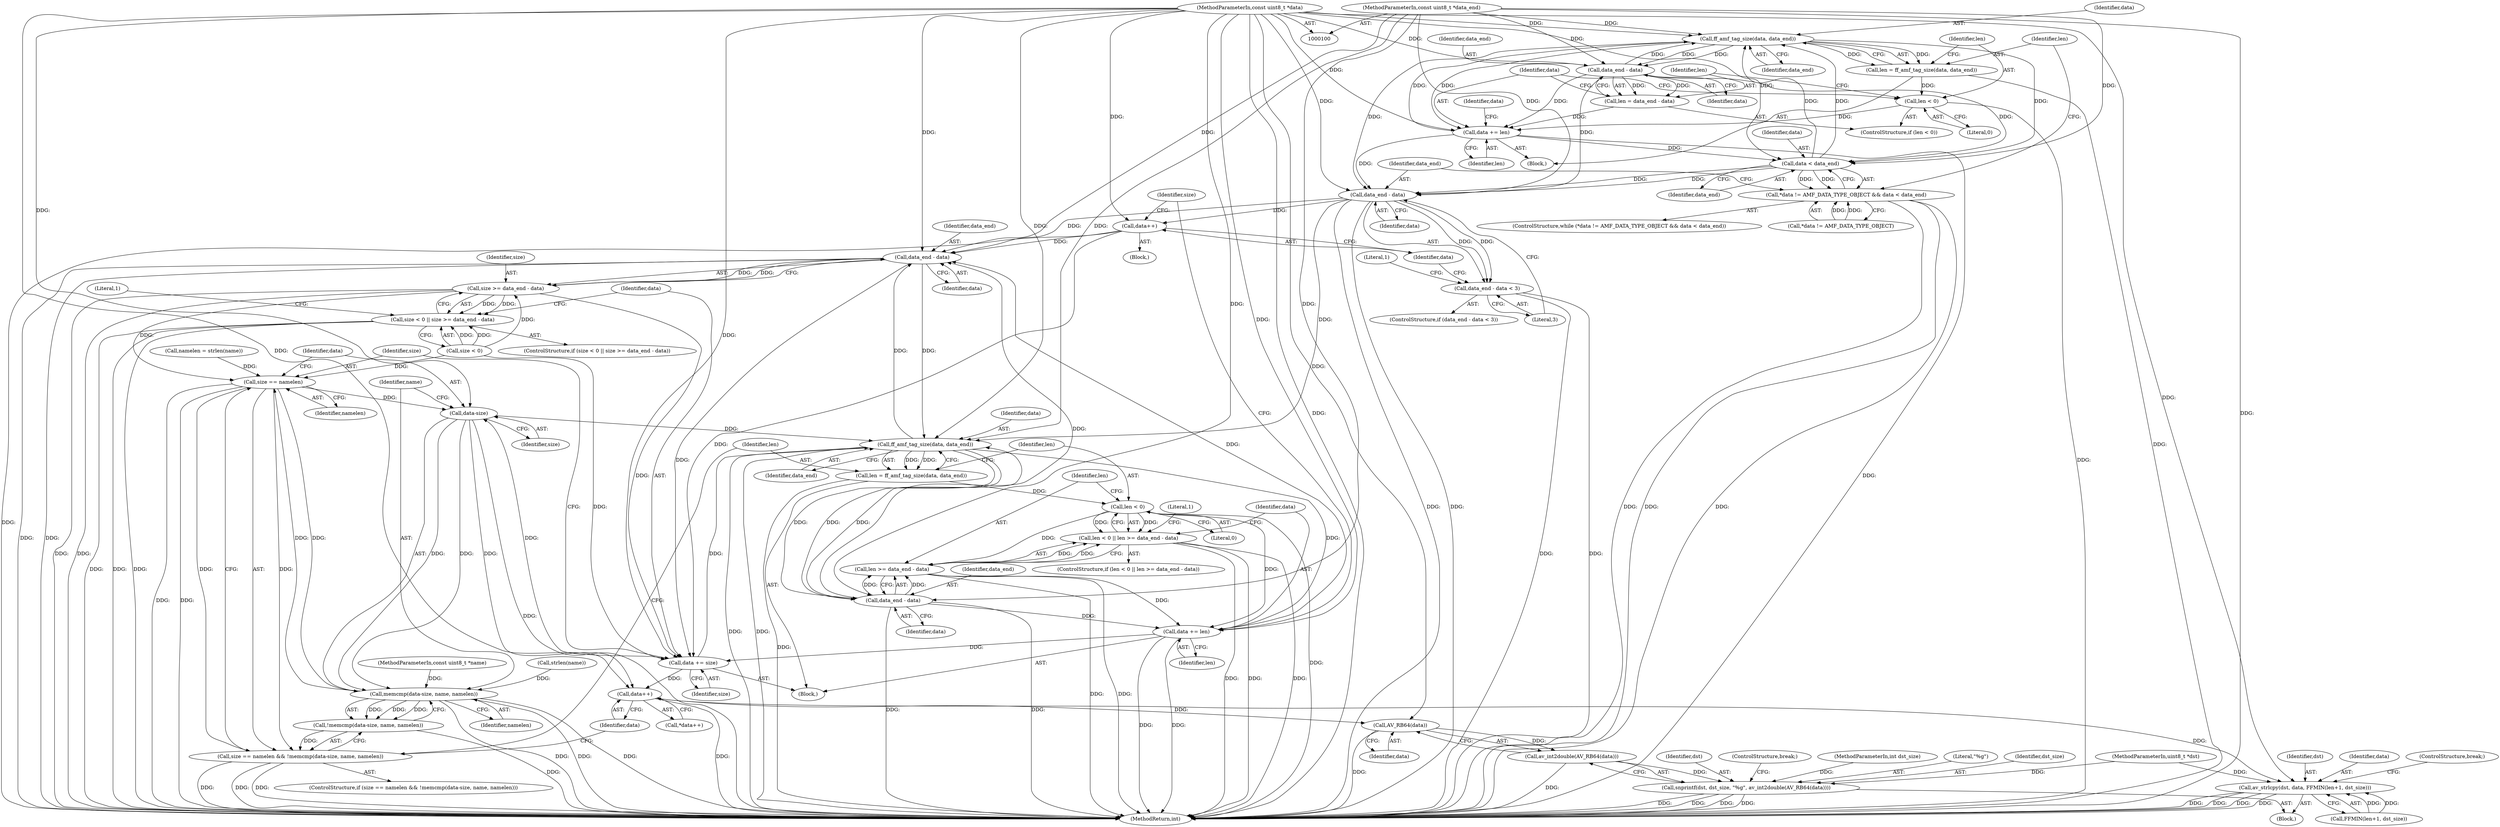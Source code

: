 digraph "1_FFmpeg_ffcc82219cef0928bed2d558b19ef6ea35634130@pointer" {
"1000125" [label="(Call,ff_amf_tag_size(data, data_end))"];
"1000137" [label="(Call,data += len)"];
"1000129" [label="(Call,len < 0)"];
"1000123" [label="(Call,len = ff_amf_tag_size(data, data_end))"];
"1000125" [label="(Call,ff_amf_tag_size(data, data_end))"];
"1000119" [label="(Call,data < data_end)"];
"1000101" [label="(MethodParameterIn,const uint8_t *data)"];
"1000134" [label="(Call,data_end - data)"];
"1000102" [label="(MethodParameterIn,const uint8_t *data_end)"];
"1000132" [label="(Call,len = data_end - data)"];
"1000114" [label="(Call,*data != AMF_DATA_TYPE_OBJECT && data < data_end)"];
"1000142" [label="(Call,data_end - data)"];
"1000141" [label="(Call,data_end - data < 3)"];
"1000149" [label="(Call,data++)"];
"1000170" [label="(Call,data_end - data)"];
"1000168" [label="(Call,size >= data_end - data)"];
"1000164" [label="(Call,size < 0 || size >= data_end - data)"];
"1000176" [label="(Call,data += size)"];
"1000186" [label="(Call,data-size)"];
"1000185" [label="(Call,memcmp(data-size, name, namelen))"];
"1000181" [label="(Call,size == namelen)"];
"1000180" [label="(Call,size == namelen && !memcmp(data-size, name, namelen))"];
"1000184" [label="(Call,!memcmp(data-size, name, namelen))"];
"1000194" [label="(Call,data++)"];
"1000203" [label="(Call,AV_RB64(data))"];
"1000202" [label="(Call,av_int2double(AV_RB64(data)))"];
"1000198" [label="(Call,snprintf(dst, dst_size, \"%g\", av_int2double(AV_RB64(data))))"];
"1000223" [label="(Call,av_strlcpy(dst, data, FFMIN(len+1, dst_size)))"];
"1000240" [label="(Call,ff_amf_tag_size(data, data_end))"];
"1000238" [label="(Call,len = ff_amf_tag_size(data, data_end))"];
"1000245" [label="(Call,len < 0)"];
"1000244" [label="(Call,len < 0 || len >= data_end - data)"];
"1000248" [label="(Call,len >= data_end - data)"];
"1000256" [label="(Call,data += len)"];
"1000250" [label="(Call,data_end - data)"];
"1000204" [label="(Identifier,data)"];
"1000170" [label="(Call,data_end - data)"];
"1000257" [label="(Identifier,data)"];
"1000149" [label="(Call,data++)"];
"1000180" [label="(Call,size == namelen && !memcmp(data-size, name, namelen))"];
"1000194" [label="(Call,data++)"];
"1000255" [label="(Literal,1)"];
"1000198" [label="(Call,snprintf(dst, dst_size, \"%g\", av_int2double(AV_RB64(data))))"];
"1000176" [label="(Call,data += size)"];
"1000144" [label="(Identifier,data)"];
"1000150" [label="(Identifier,data)"];
"1000145" [label="(Literal,3)"];
"1000248" [label="(Call,len >= data_end - data)"];
"1000181" [label="(Call,size == namelen)"];
"1000190" [label="(Identifier,namelen)"];
"1000126" [label="(Identifier,data)"];
"1000119" [label="(Call,data < data_end)"];
"1000256" [label="(Call,data += len)"];
"1000121" [label="(Identifier,data_end)"];
"1000132" [label="(Call,len = data_end - data)"];
"1000139" [label="(Identifier,len)"];
"1000102" [label="(MethodParameterIn,const uint8_t *data_end)"];
"1000133" [label="(Identifier,len)"];
"1000137" [label="(Call,data += len)"];
"1000238" [label="(Call,len = ff_amf_tag_size(data, data_end))"];
"1000165" [label="(Call,size < 0)"];
"1000239" [label="(Identifier,len)"];
"1000183" [label="(Identifier,namelen)"];
"1000141" [label="(Call,data_end - data < 3)"];
"1000244" [label="(Call,len < 0 || len >= data_end - data)"];
"1000258" [label="(Identifier,len)"];
"1000202" [label="(Call,av_int2double(AV_RB64(data)))"];
"1000251" [label="(Identifier,data_end)"];
"1000193" [label="(Call,*data++)"];
"1000177" [label="(Identifier,data)"];
"1000127" [label="(Identifier,data_end)"];
"1000224" [label="(Identifier,dst)"];
"1000188" [label="(Identifier,size)"];
"1000124" [label="(Identifier,len)"];
"1000199" [label="(Identifier,dst)"];
"1000226" [label="(Call,FFMIN(len+1, dst_size))"];
"1000185" [label="(Call,memcmp(data-size, name, namelen))"];
"1000120" [label="(Identifier,data)"];
"1000242" [label="(Identifier,data_end)"];
"1000171" [label="(Identifier,data_end)"];
"1000243" [label="(ControlStructure,if (len < 0 || len >= data_end - data))"];
"1000101" [label="(MethodParameterIn,const uint8_t *data)"];
"1000175" [label="(Literal,1)"];
"1000247" [label="(Literal,0)"];
"1000249" [label="(Identifier,len)"];
"1000246" [label="(Identifier,len)"];
"1000196" [label="(Block,)"];
"1000225" [label="(Identifier,data)"];
"1000125" [label="(Call,ff_amf_tag_size(data, data_end))"];
"1000195" [label="(Identifier,data)"];
"1000182" [label="(Identifier,size)"];
"1000223" [label="(Call,av_strlcpy(dst, data, FFMIN(len+1, dst_size)))"];
"1000122" [label="(Block,)"];
"1000179" [label="(ControlStructure,if (size == namelen && !memcmp(data-size, name, namelen)))"];
"1000250" [label="(Call,data_end - data)"];
"1000189" [label="(Identifier,name)"];
"1000241" [label="(Identifier,data)"];
"1000205" [label="(ControlStructure,break;)"];
"1000240" [label="(Call,ff_amf_tag_size(data, data_end))"];
"1000129" [label="(Call,len < 0)"];
"1000110" [label="(Call,strlen(name))"];
"1000187" [label="(Identifier,data)"];
"1000148" [label="(Literal,1)"];
"1000184" [label="(Call,!memcmp(data-size, name, namelen))"];
"1000113" [label="(ControlStructure,while (*data != AMF_DATA_TYPE_OBJECT && data < data_end))"];
"1000231" [label="(ControlStructure,break;)"];
"1000117" [label="(Identifier,data)"];
"1000142" [label="(Call,data_end - data)"];
"1000169" [label="(Identifier,size)"];
"1000115" [label="(Call,*data != AMF_DATA_TYPE_OBJECT)"];
"1000143" [label="(Identifier,data_end)"];
"1000128" [label="(ControlStructure,if (len < 0))"];
"1000186" [label="(Call,data-size)"];
"1000105" [label="(MethodParameterIn,int dst_size)"];
"1000135" [label="(Identifier,data_end)"];
"1000164" [label="(Call,size < 0 || size >= data_end - data)"];
"1000138" [label="(Identifier,data)"];
"1000104" [label="(MethodParameterIn,uint8_t *dst)"];
"1000155" [label="(Identifier,size)"];
"1000203" [label="(Call,AV_RB64(data))"];
"1000262" [label="(MethodReturn,int)"];
"1000163" [label="(ControlStructure,if (size < 0 || size >= data_end - data))"];
"1000201" [label="(Literal,\"%g\")"];
"1000245" [label="(Call,len < 0)"];
"1000123" [label="(Call,len = ff_amf_tag_size(data, data_end))"];
"1000136" [label="(Identifier,data)"];
"1000114" [label="(Call,*data != AMF_DATA_TYPE_OBJECT && data < data_end)"];
"1000200" [label="(Identifier,dst_size)"];
"1000152" [label="(Block,)"];
"1000106" [label="(Block,)"];
"1000103" [label="(MethodParameterIn,const uint8_t *name)"];
"1000178" [label="(Identifier,size)"];
"1000252" [label="(Identifier,data)"];
"1000130" [label="(Identifier,len)"];
"1000108" [label="(Call,namelen = strlen(name))"];
"1000140" [label="(ControlStructure,if (data_end - data < 3))"];
"1000134" [label="(Call,data_end - data)"];
"1000168" [label="(Call,size >= data_end - data)"];
"1000172" [label="(Identifier,data)"];
"1000131" [label="(Literal,0)"];
"1000125" -> "1000123"  [label="AST: "];
"1000125" -> "1000127"  [label="CFG: "];
"1000126" -> "1000125"  [label="AST: "];
"1000127" -> "1000125"  [label="AST: "];
"1000123" -> "1000125"  [label="CFG: "];
"1000125" -> "1000119"  [label="DDG: "];
"1000125" -> "1000123"  [label="DDG: "];
"1000125" -> "1000123"  [label="DDG: "];
"1000137" -> "1000125"  [label="DDG: "];
"1000119" -> "1000125"  [label="DDG: "];
"1000119" -> "1000125"  [label="DDG: "];
"1000101" -> "1000125"  [label="DDG: "];
"1000134" -> "1000125"  [label="DDG: "];
"1000102" -> "1000125"  [label="DDG: "];
"1000125" -> "1000134"  [label="DDG: "];
"1000125" -> "1000134"  [label="DDG: "];
"1000125" -> "1000137"  [label="DDG: "];
"1000125" -> "1000142"  [label="DDG: "];
"1000137" -> "1000122"  [label="AST: "];
"1000137" -> "1000139"  [label="CFG: "];
"1000138" -> "1000137"  [label="AST: "];
"1000139" -> "1000137"  [label="AST: "];
"1000117" -> "1000137"  [label="CFG: "];
"1000137" -> "1000262"  [label="DDG: "];
"1000137" -> "1000119"  [label="DDG: "];
"1000129" -> "1000137"  [label="DDG: "];
"1000132" -> "1000137"  [label="DDG: "];
"1000134" -> "1000137"  [label="DDG: "];
"1000101" -> "1000137"  [label="DDG: "];
"1000137" -> "1000142"  [label="DDG: "];
"1000129" -> "1000128"  [label="AST: "];
"1000129" -> "1000131"  [label="CFG: "];
"1000130" -> "1000129"  [label="AST: "];
"1000131" -> "1000129"  [label="AST: "];
"1000133" -> "1000129"  [label="CFG: "];
"1000138" -> "1000129"  [label="CFG: "];
"1000129" -> "1000262"  [label="DDG: "];
"1000123" -> "1000129"  [label="DDG: "];
"1000123" -> "1000122"  [label="AST: "];
"1000124" -> "1000123"  [label="AST: "];
"1000130" -> "1000123"  [label="CFG: "];
"1000123" -> "1000262"  [label="DDG: "];
"1000119" -> "1000114"  [label="AST: "];
"1000119" -> "1000121"  [label="CFG: "];
"1000120" -> "1000119"  [label="AST: "];
"1000121" -> "1000119"  [label="AST: "];
"1000114" -> "1000119"  [label="CFG: "];
"1000119" -> "1000114"  [label="DDG: "];
"1000119" -> "1000114"  [label="DDG: "];
"1000101" -> "1000119"  [label="DDG: "];
"1000134" -> "1000119"  [label="DDG: "];
"1000102" -> "1000119"  [label="DDG: "];
"1000119" -> "1000142"  [label="DDG: "];
"1000119" -> "1000142"  [label="DDG: "];
"1000101" -> "1000100"  [label="AST: "];
"1000101" -> "1000262"  [label="DDG: "];
"1000101" -> "1000134"  [label="DDG: "];
"1000101" -> "1000142"  [label="DDG: "];
"1000101" -> "1000149"  [label="DDG: "];
"1000101" -> "1000170"  [label="DDG: "];
"1000101" -> "1000176"  [label="DDG: "];
"1000101" -> "1000186"  [label="DDG: "];
"1000101" -> "1000194"  [label="DDG: "];
"1000101" -> "1000203"  [label="DDG: "];
"1000101" -> "1000223"  [label="DDG: "];
"1000101" -> "1000240"  [label="DDG: "];
"1000101" -> "1000250"  [label="DDG: "];
"1000101" -> "1000256"  [label="DDG: "];
"1000134" -> "1000132"  [label="AST: "];
"1000134" -> "1000136"  [label="CFG: "];
"1000135" -> "1000134"  [label="AST: "];
"1000136" -> "1000134"  [label="AST: "];
"1000132" -> "1000134"  [label="CFG: "];
"1000134" -> "1000132"  [label="DDG: "];
"1000134" -> "1000132"  [label="DDG: "];
"1000102" -> "1000134"  [label="DDG: "];
"1000134" -> "1000142"  [label="DDG: "];
"1000102" -> "1000100"  [label="AST: "];
"1000102" -> "1000262"  [label="DDG: "];
"1000102" -> "1000142"  [label="DDG: "];
"1000102" -> "1000170"  [label="DDG: "];
"1000102" -> "1000240"  [label="DDG: "];
"1000102" -> "1000250"  [label="DDG: "];
"1000132" -> "1000128"  [label="AST: "];
"1000133" -> "1000132"  [label="AST: "];
"1000138" -> "1000132"  [label="CFG: "];
"1000114" -> "1000113"  [label="AST: "];
"1000114" -> "1000115"  [label="CFG: "];
"1000115" -> "1000114"  [label="AST: "];
"1000124" -> "1000114"  [label="CFG: "];
"1000143" -> "1000114"  [label="CFG: "];
"1000114" -> "1000262"  [label="DDG: "];
"1000114" -> "1000262"  [label="DDG: "];
"1000114" -> "1000262"  [label="DDG: "];
"1000115" -> "1000114"  [label="DDG: "];
"1000115" -> "1000114"  [label="DDG: "];
"1000142" -> "1000141"  [label="AST: "];
"1000142" -> "1000144"  [label="CFG: "];
"1000143" -> "1000142"  [label="AST: "];
"1000144" -> "1000142"  [label="AST: "];
"1000145" -> "1000142"  [label="CFG: "];
"1000142" -> "1000262"  [label="DDG: "];
"1000142" -> "1000262"  [label="DDG: "];
"1000142" -> "1000141"  [label="DDG: "];
"1000142" -> "1000141"  [label="DDG: "];
"1000142" -> "1000149"  [label="DDG: "];
"1000142" -> "1000170"  [label="DDG: "];
"1000142" -> "1000240"  [label="DDG: "];
"1000141" -> "1000140"  [label="AST: "];
"1000141" -> "1000145"  [label="CFG: "];
"1000145" -> "1000141"  [label="AST: "];
"1000148" -> "1000141"  [label="CFG: "];
"1000150" -> "1000141"  [label="CFG: "];
"1000141" -> "1000262"  [label="DDG: "];
"1000141" -> "1000262"  [label="DDG: "];
"1000149" -> "1000106"  [label="AST: "];
"1000149" -> "1000150"  [label="CFG: "];
"1000150" -> "1000149"  [label="AST: "];
"1000155" -> "1000149"  [label="CFG: "];
"1000149" -> "1000262"  [label="DDG: "];
"1000149" -> "1000170"  [label="DDG: "];
"1000149" -> "1000176"  [label="DDG: "];
"1000170" -> "1000168"  [label="AST: "];
"1000170" -> "1000172"  [label="CFG: "];
"1000171" -> "1000170"  [label="AST: "];
"1000172" -> "1000170"  [label="AST: "];
"1000168" -> "1000170"  [label="CFG: "];
"1000170" -> "1000262"  [label="DDG: "];
"1000170" -> "1000262"  [label="DDG: "];
"1000170" -> "1000168"  [label="DDG: "];
"1000170" -> "1000168"  [label="DDG: "];
"1000250" -> "1000170"  [label="DDG: "];
"1000240" -> "1000170"  [label="DDG: "];
"1000256" -> "1000170"  [label="DDG: "];
"1000170" -> "1000176"  [label="DDG: "];
"1000170" -> "1000240"  [label="DDG: "];
"1000168" -> "1000164"  [label="AST: "];
"1000169" -> "1000168"  [label="AST: "];
"1000164" -> "1000168"  [label="CFG: "];
"1000168" -> "1000262"  [label="DDG: "];
"1000168" -> "1000262"  [label="DDG: "];
"1000168" -> "1000164"  [label="DDG: "];
"1000168" -> "1000164"  [label="DDG: "];
"1000165" -> "1000168"  [label="DDG: "];
"1000168" -> "1000176"  [label="DDG: "];
"1000168" -> "1000181"  [label="DDG: "];
"1000164" -> "1000163"  [label="AST: "];
"1000164" -> "1000165"  [label="CFG: "];
"1000165" -> "1000164"  [label="AST: "];
"1000175" -> "1000164"  [label="CFG: "];
"1000177" -> "1000164"  [label="CFG: "];
"1000164" -> "1000262"  [label="DDG: "];
"1000164" -> "1000262"  [label="DDG: "];
"1000164" -> "1000262"  [label="DDG: "];
"1000165" -> "1000164"  [label="DDG: "];
"1000165" -> "1000164"  [label="DDG: "];
"1000176" -> "1000152"  [label="AST: "];
"1000176" -> "1000178"  [label="CFG: "];
"1000177" -> "1000176"  [label="AST: "];
"1000178" -> "1000176"  [label="AST: "];
"1000182" -> "1000176"  [label="CFG: "];
"1000165" -> "1000176"  [label="DDG: "];
"1000256" -> "1000176"  [label="DDG: "];
"1000176" -> "1000186"  [label="DDG: "];
"1000176" -> "1000194"  [label="DDG: "];
"1000176" -> "1000240"  [label="DDG: "];
"1000186" -> "1000185"  [label="AST: "];
"1000186" -> "1000188"  [label="CFG: "];
"1000187" -> "1000186"  [label="AST: "];
"1000188" -> "1000186"  [label="AST: "];
"1000189" -> "1000186"  [label="CFG: "];
"1000186" -> "1000262"  [label="DDG: "];
"1000186" -> "1000185"  [label="DDG: "];
"1000186" -> "1000185"  [label="DDG: "];
"1000181" -> "1000186"  [label="DDG: "];
"1000186" -> "1000194"  [label="DDG: "];
"1000186" -> "1000240"  [label="DDG: "];
"1000185" -> "1000184"  [label="AST: "];
"1000185" -> "1000190"  [label="CFG: "];
"1000189" -> "1000185"  [label="AST: "];
"1000190" -> "1000185"  [label="AST: "];
"1000184" -> "1000185"  [label="CFG: "];
"1000185" -> "1000262"  [label="DDG: "];
"1000185" -> "1000262"  [label="DDG: "];
"1000185" -> "1000262"  [label="DDG: "];
"1000185" -> "1000181"  [label="DDG: "];
"1000185" -> "1000184"  [label="DDG: "];
"1000185" -> "1000184"  [label="DDG: "];
"1000185" -> "1000184"  [label="DDG: "];
"1000110" -> "1000185"  [label="DDG: "];
"1000103" -> "1000185"  [label="DDG: "];
"1000181" -> "1000185"  [label="DDG: "];
"1000181" -> "1000180"  [label="AST: "];
"1000181" -> "1000183"  [label="CFG: "];
"1000182" -> "1000181"  [label="AST: "];
"1000183" -> "1000181"  [label="AST: "];
"1000187" -> "1000181"  [label="CFG: "];
"1000180" -> "1000181"  [label="CFG: "];
"1000181" -> "1000262"  [label="DDG: "];
"1000181" -> "1000262"  [label="DDG: "];
"1000181" -> "1000180"  [label="DDG: "];
"1000181" -> "1000180"  [label="DDG: "];
"1000165" -> "1000181"  [label="DDG: "];
"1000108" -> "1000181"  [label="DDG: "];
"1000180" -> "1000179"  [label="AST: "];
"1000180" -> "1000184"  [label="CFG: "];
"1000184" -> "1000180"  [label="AST: "];
"1000195" -> "1000180"  [label="CFG: "];
"1000239" -> "1000180"  [label="CFG: "];
"1000180" -> "1000262"  [label="DDG: "];
"1000180" -> "1000262"  [label="DDG: "];
"1000180" -> "1000262"  [label="DDG: "];
"1000184" -> "1000180"  [label="DDG: "];
"1000184" -> "1000262"  [label="DDG: "];
"1000194" -> "1000193"  [label="AST: "];
"1000194" -> "1000195"  [label="CFG: "];
"1000195" -> "1000194"  [label="AST: "];
"1000193" -> "1000194"  [label="CFG: "];
"1000194" -> "1000262"  [label="DDG: "];
"1000194" -> "1000203"  [label="DDG: "];
"1000194" -> "1000223"  [label="DDG: "];
"1000203" -> "1000202"  [label="AST: "];
"1000203" -> "1000204"  [label="CFG: "];
"1000204" -> "1000203"  [label="AST: "];
"1000202" -> "1000203"  [label="CFG: "];
"1000203" -> "1000262"  [label="DDG: "];
"1000203" -> "1000202"  [label="DDG: "];
"1000202" -> "1000198"  [label="AST: "];
"1000198" -> "1000202"  [label="CFG: "];
"1000202" -> "1000262"  [label="DDG: "];
"1000202" -> "1000198"  [label="DDG: "];
"1000198" -> "1000196"  [label="AST: "];
"1000199" -> "1000198"  [label="AST: "];
"1000200" -> "1000198"  [label="AST: "];
"1000201" -> "1000198"  [label="AST: "];
"1000205" -> "1000198"  [label="CFG: "];
"1000198" -> "1000262"  [label="DDG: "];
"1000198" -> "1000262"  [label="DDG: "];
"1000198" -> "1000262"  [label="DDG: "];
"1000198" -> "1000262"  [label="DDG: "];
"1000104" -> "1000198"  [label="DDG: "];
"1000105" -> "1000198"  [label="DDG: "];
"1000223" -> "1000196"  [label="AST: "];
"1000223" -> "1000226"  [label="CFG: "];
"1000224" -> "1000223"  [label="AST: "];
"1000225" -> "1000223"  [label="AST: "];
"1000226" -> "1000223"  [label="AST: "];
"1000231" -> "1000223"  [label="CFG: "];
"1000223" -> "1000262"  [label="DDG: "];
"1000223" -> "1000262"  [label="DDG: "];
"1000223" -> "1000262"  [label="DDG: "];
"1000223" -> "1000262"  [label="DDG: "];
"1000104" -> "1000223"  [label="DDG: "];
"1000226" -> "1000223"  [label="DDG: "];
"1000226" -> "1000223"  [label="DDG: "];
"1000240" -> "1000238"  [label="AST: "];
"1000240" -> "1000242"  [label="CFG: "];
"1000241" -> "1000240"  [label="AST: "];
"1000242" -> "1000240"  [label="AST: "];
"1000238" -> "1000240"  [label="CFG: "];
"1000240" -> "1000262"  [label="DDG: "];
"1000240" -> "1000262"  [label="DDG: "];
"1000240" -> "1000238"  [label="DDG: "];
"1000240" -> "1000238"  [label="DDG: "];
"1000250" -> "1000240"  [label="DDG: "];
"1000240" -> "1000250"  [label="DDG: "];
"1000240" -> "1000250"  [label="DDG: "];
"1000240" -> "1000256"  [label="DDG: "];
"1000238" -> "1000152"  [label="AST: "];
"1000239" -> "1000238"  [label="AST: "];
"1000246" -> "1000238"  [label="CFG: "];
"1000238" -> "1000262"  [label="DDG: "];
"1000238" -> "1000245"  [label="DDG: "];
"1000245" -> "1000244"  [label="AST: "];
"1000245" -> "1000247"  [label="CFG: "];
"1000246" -> "1000245"  [label="AST: "];
"1000247" -> "1000245"  [label="AST: "];
"1000249" -> "1000245"  [label="CFG: "];
"1000244" -> "1000245"  [label="CFG: "];
"1000245" -> "1000262"  [label="DDG: "];
"1000245" -> "1000244"  [label="DDG: "];
"1000245" -> "1000244"  [label="DDG: "];
"1000245" -> "1000248"  [label="DDG: "];
"1000245" -> "1000256"  [label="DDG: "];
"1000244" -> "1000243"  [label="AST: "];
"1000244" -> "1000248"  [label="CFG: "];
"1000248" -> "1000244"  [label="AST: "];
"1000255" -> "1000244"  [label="CFG: "];
"1000257" -> "1000244"  [label="CFG: "];
"1000244" -> "1000262"  [label="DDG: "];
"1000244" -> "1000262"  [label="DDG: "];
"1000244" -> "1000262"  [label="DDG: "];
"1000248" -> "1000244"  [label="DDG: "];
"1000248" -> "1000244"  [label="DDG: "];
"1000248" -> "1000250"  [label="CFG: "];
"1000249" -> "1000248"  [label="AST: "];
"1000250" -> "1000248"  [label="AST: "];
"1000248" -> "1000262"  [label="DDG: "];
"1000248" -> "1000262"  [label="DDG: "];
"1000250" -> "1000248"  [label="DDG: "];
"1000250" -> "1000248"  [label="DDG: "];
"1000248" -> "1000256"  [label="DDG: "];
"1000256" -> "1000152"  [label="AST: "];
"1000256" -> "1000258"  [label="CFG: "];
"1000257" -> "1000256"  [label="AST: "];
"1000258" -> "1000256"  [label="AST: "];
"1000155" -> "1000256"  [label="CFG: "];
"1000256" -> "1000262"  [label="DDG: "];
"1000256" -> "1000262"  [label="DDG: "];
"1000250" -> "1000256"  [label="DDG: "];
"1000250" -> "1000252"  [label="CFG: "];
"1000251" -> "1000250"  [label="AST: "];
"1000252" -> "1000250"  [label="AST: "];
"1000250" -> "1000262"  [label="DDG: "];
"1000250" -> "1000262"  [label="DDG: "];
}
